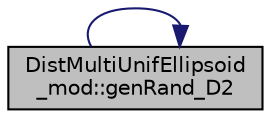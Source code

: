 digraph "DistMultiUnifEllipsoid_mod::genRand_D2"
{
 // LATEX_PDF_SIZE
  edge [fontname="Helvetica",fontsize="10",labelfontname="Helvetica",labelfontsize="10"];
  node [fontname="Helvetica",fontsize="10",shape=record];
  rankdir="RL";
  Node1 [label="DistMultiUnifEllipsoid\l_mod::genRand_D2",height=0.2,width=0.4,color="black", fillcolor="grey75", style="filled", fontcolor="black",tooltip="Return a random number deviate given the current parameters of the distribution."];
  Node1 -> Node1 [dir="back",color="midnightblue",fontsize="10",style="solid",fontname="Helvetica"];
}
